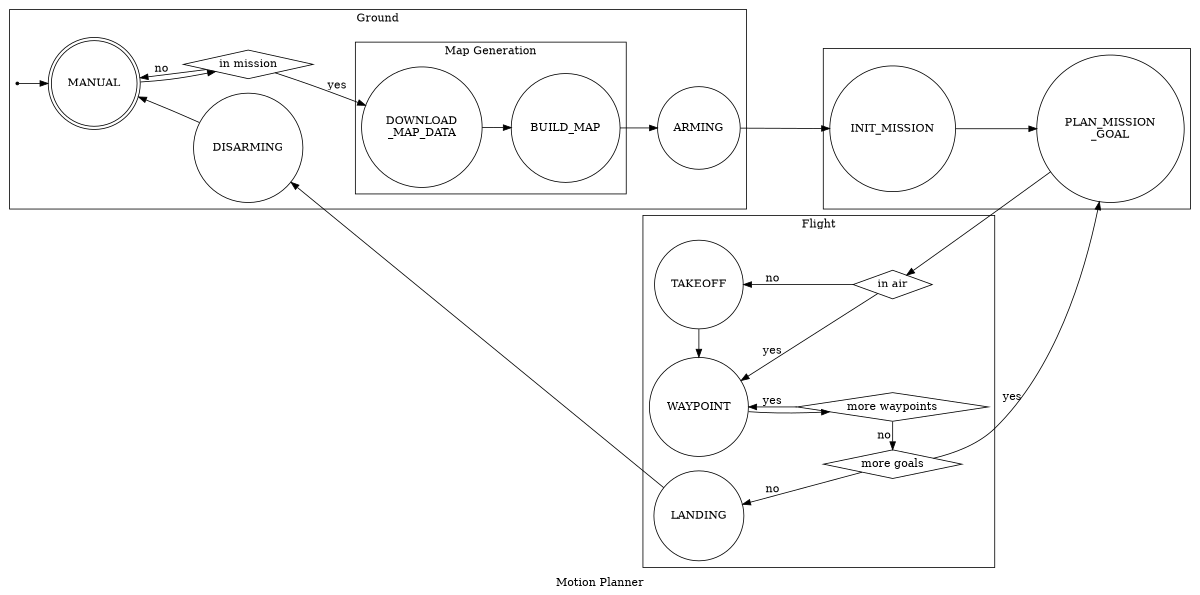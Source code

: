 digraph finite_state_machine {
    rankdir=LR;
    size="8,10"
    label = "Motion Planner"

    subgraph cluster_solution {
        label = "Ground";

        init [shape = point ];
        in_mission [shape = diamond, label = "in mission" ];

        MANUAL [shape = doublecircle];
        ARMING [shape = circle];
        DISARMING [shape = circle];

        subgraph cluster_mapping {
            label = "Map Generation";
            DOWNLOAD_MAP_DATA [shape = circle, label = "DOWNLOAD\n_MAP_DATA"];
            BUILD_MAP [shape = circle];
        }
    }

    subgraph cluster_planning {
        label = "";
        INIT_MISSION [shape = circle];
        PLAN_MISSION_GOAL [shape = circle, label = "PLAN_MISSION\n_GOAL"];
    }

    subgraph cluster_flight {
        label = "Flight"

        TAKEOFF [shape = circle];
        WAYPOINT [shape = circle];
        LANDING [shape = circle];

        in_air [shape = diamond, label = "in air" ];

        more_waypoints [shape = diamond, label = "more waypoints" ];
        more_goals [shape = diamond, label = "more goals" ];

        {rank=same; rankdir=LR; TAKEOFF; WAYPOINT; LANDING}
        {rank=same; rankdir=LR; more_goals; more_waypoints; in_air}
    }

    // force ordering
    MANUAL -> ARMING [style=invis];
    MANUAL -> DISARMING [style=invis];
    BUILD_MAP -> WAYPOINT [style=invis];

    init -> MANUAL;
    MANUAL -> in_mission;
    in_mission  -> MANUAL [ label = "no" ];
    in_mission  -> DOWNLOAD_MAP_DATA [ label = "yes" ];
    DOWNLOAD_MAP_DATA -> BUILD_MAP [ label = "" ];
    BUILD_MAP -> ARMING [ label = "" ];

    ARMING -> INIT_MISSION [ label = "" ];
    INIT_MISSION -> PLAN_MISSION_GOAL [ label = "" ];
    PLAN_MISSION_GOAL -> in_air [ label = "" ];

    in_air -> TAKEOFF [ label = "no" ];
    in_air -> WAYPOINT [ label = "yes" ];

    TAKEOFF -> WAYPOINT [ label = "" ];

    WAYPOINT -> more_waypoints [ label = "" ];
    more_waypoints -> WAYPOINT [ label = "yes" ];
    more_waypoints -> more_goals [ label = "no" ];

    more_goals -> PLAN_MISSION_GOAL [ label = "yes" ];
    more_goals -> LANDING [ label = "no" ];

    LANDING -> DISARMING [ label = "" ];
    DISARMING -> MANUAL [ label = "" ];
}
